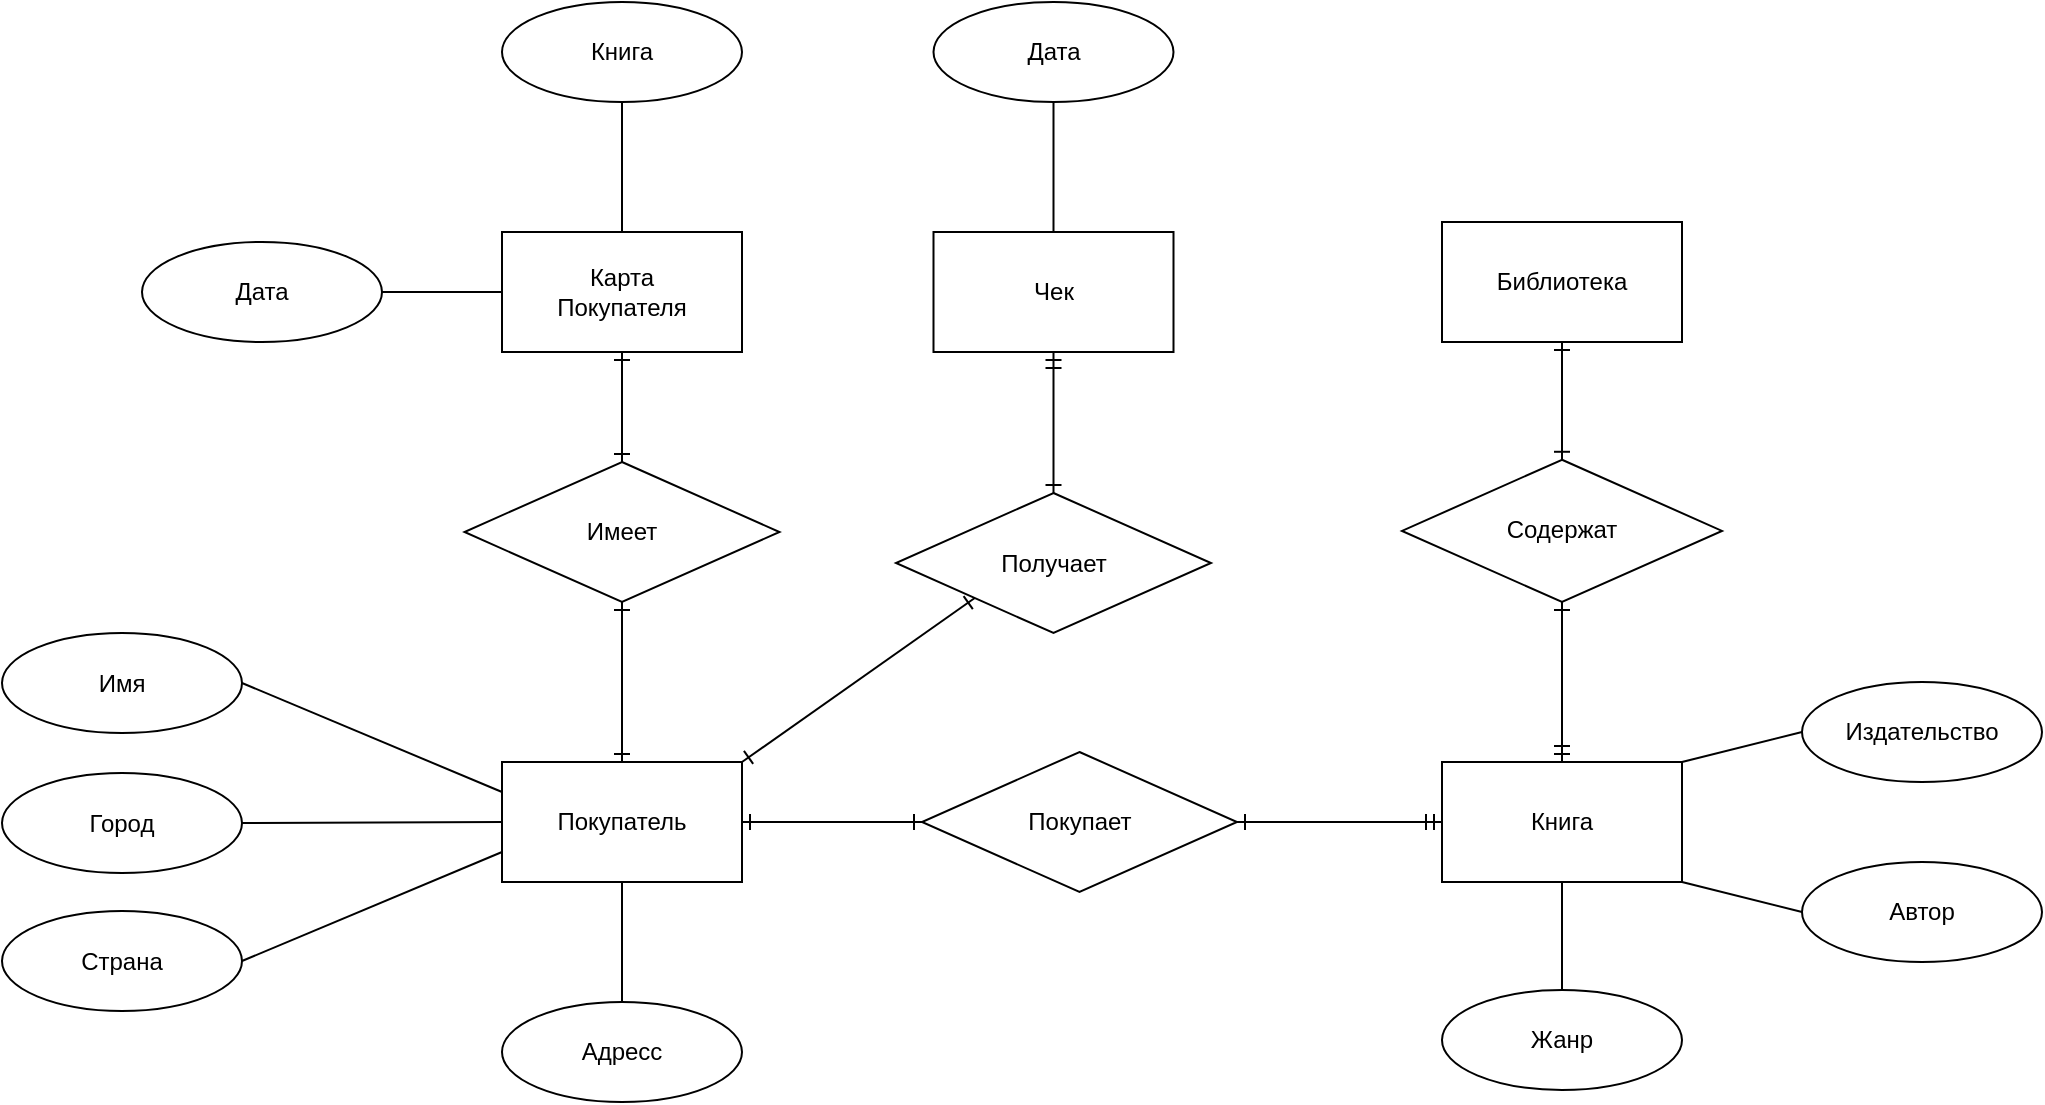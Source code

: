 <mxfile version="20.2.3" type="device"><diagram id="C5RBs43oDa-KdzZeNtuy" name="Page-1"><mxGraphModel dx="1403" dy="888" grid="1" gridSize="10" guides="1" tooltips="1" connect="1" arrows="1" fold="1" page="1" pageScale="1" pageWidth="1169" pageHeight="827" math="0" shadow="0"><root><mxCell id="WIyWlLk6GJQsqaUBKTNV-0"/><mxCell id="WIyWlLk6GJQsqaUBKTNV-1" parent="WIyWlLk6GJQsqaUBKTNV-0"/><mxCell id="c6IAQMeQ3mz-h83-2IDk-21" value="Покупатель" style="rounded=0;whiteSpace=wrap;html=1;container=0;" parent="WIyWlLk6GJQsqaUBKTNV-1" vertex="1"><mxGeometry x="325" y="518" width="120" height="60" as="geometry"/></mxCell><mxCell id="c6IAQMeQ3mz-h83-2IDk-23" value="Имя" style="ellipse;whiteSpace=wrap;html=1;container=0;" parent="WIyWlLk6GJQsqaUBKTNV-1" vertex="1"><mxGeometry x="75" y="453.5" width="120" height="50" as="geometry"/></mxCell><mxCell id="_lQDV9s-khZReK1tXbwT-33" style="edgeStyle=none;rounded=0;orthogonalLoop=1;jettySize=auto;html=1;exitX=0;exitY=0.25;exitDx=0;exitDy=0;entryX=1;entryY=0.5;entryDx=0;entryDy=0;endArrow=none;endFill=0;" edge="1" parent="WIyWlLk6GJQsqaUBKTNV-1" source="c6IAQMeQ3mz-h83-2IDk-21" target="c6IAQMeQ3mz-h83-2IDk-23"><mxGeometry relative="1" as="geometry"/></mxCell><mxCell id="_lQDV9s-khZReK1tXbwT-0" value="Библиотека" style="rounded=0;whiteSpace=wrap;html=1;container=0;" vertex="1" parent="WIyWlLk6GJQsqaUBKTNV-1"><mxGeometry x="795" y="248" width="120" height="60" as="geometry"/></mxCell><mxCell id="_lQDV9s-khZReK1tXbwT-1" value="Содержат" style="rhombus;whiteSpace=wrap;html=1;container=0;" vertex="1" parent="WIyWlLk6GJQsqaUBKTNV-1"><mxGeometry x="775" y="366.89" width="160" height="71.11" as="geometry"/></mxCell><mxCell id="_lQDV9s-khZReK1tXbwT-22" style="edgeStyle=none;rounded=0;orthogonalLoop=1;jettySize=auto;html=1;exitX=0.5;exitY=1;exitDx=0;exitDy=0;entryX=0.5;entryY=0;entryDx=0;entryDy=0;startArrow=ERone;startFill=0;endArrow=ERone;endFill=0;" edge="1" parent="WIyWlLk6GJQsqaUBKTNV-1" source="_lQDV9s-khZReK1tXbwT-0" target="_lQDV9s-khZReK1tXbwT-1"><mxGeometry relative="1" as="geometry"/></mxCell><mxCell id="_lQDV9s-khZReK1tXbwT-5" value="Книга" style="rounded=0;whiteSpace=wrap;html=1;container=0;" vertex="1" parent="WIyWlLk6GJQsqaUBKTNV-1"><mxGeometry x="795" y="518" width="120" height="60" as="geometry"/></mxCell><mxCell id="_lQDV9s-khZReK1tXbwT-21" style="edgeStyle=none;rounded=0;orthogonalLoop=1;jettySize=auto;html=1;exitX=0.5;exitY=1;exitDx=0;exitDy=0;entryX=0.5;entryY=0;entryDx=0;entryDy=0;startArrow=ERone;startFill=0;endArrow=ERmandOne;endFill=0;" edge="1" parent="WIyWlLk6GJQsqaUBKTNV-1" source="_lQDV9s-khZReK1tXbwT-1" target="_lQDV9s-khZReK1tXbwT-5"><mxGeometry relative="1" as="geometry"/></mxCell><mxCell id="_lQDV9s-khZReK1tXbwT-11" value="Автор" style="ellipse;whiteSpace=wrap;html=1;container=0;" vertex="1" parent="WIyWlLk6GJQsqaUBKTNV-1"><mxGeometry x="975" y="568" width="120" height="50" as="geometry"/></mxCell><mxCell id="_lQDV9s-khZReK1tXbwT-20" style="edgeStyle=none;rounded=0;orthogonalLoop=1;jettySize=auto;html=1;exitX=1;exitY=1;exitDx=0;exitDy=0;entryX=0;entryY=0.5;entryDx=0;entryDy=0;endArrow=none;endFill=0;" edge="1" parent="WIyWlLk6GJQsqaUBKTNV-1" source="_lQDV9s-khZReK1tXbwT-5" target="_lQDV9s-khZReK1tXbwT-11"><mxGeometry relative="1" as="geometry"/></mxCell><mxCell id="_lQDV9s-khZReK1tXbwT-12" value="Издательство" style="ellipse;whiteSpace=wrap;html=1;container=0;" vertex="1" parent="WIyWlLk6GJQsqaUBKTNV-1"><mxGeometry x="975" y="478" width="120" height="50" as="geometry"/></mxCell><mxCell id="_lQDV9s-khZReK1tXbwT-19" style="rounded=0;orthogonalLoop=1;jettySize=auto;html=1;exitX=1;exitY=0;exitDx=0;exitDy=0;entryX=0;entryY=0.5;entryDx=0;entryDy=0;endArrow=none;endFill=0;" edge="1" parent="WIyWlLk6GJQsqaUBKTNV-1" source="_lQDV9s-khZReK1tXbwT-5" target="_lQDV9s-khZReK1tXbwT-12"><mxGeometry relative="1" as="geometry"/></mxCell><mxCell id="_lQDV9s-khZReK1tXbwT-13" value="Жанр" style="ellipse;whiteSpace=wrap;html=1;container=0;" vertex="1" parent="WIyWlLk6GJQsqaUBKTNV-1"><mxGeometry x="795" y="632" width="120" height="50" as="geometry"/></mxCell><mxCell id="_lQDV9s-khZReK1tXbwT-18" style="edgeStyle=orthogonalEdgeStyle;rounded=0;orthogonalLoop=1;jettySize=auto;html=1;exitX=0.5;exitY=1;exitDx=0;exitDy=0;entryX=0.5;entryY=0;entryDx=0;entryDy=0;endArrow=none;endFill=0;" edge="1" parent="WIyWlLk6GJQsqaUBKTNV-1" source="_lQDV9s-khZReK1tXbwT-5" target="_lQDV9s-khZReK1tXbwT-13"><mxGeometry relative="1" as="geometry"/></mxCell><mxCell id="_lQDV9s-khZReK1tXbwT-23" style="edgeStyle=none;rounded=0;orthogonalLoop=1;jettySize=auto;html=1;exitX=1;exitY=0.5;exitDx=0;exitDy=0;entryX=0;entryY=0.5;entryDx=0;entryDy=0;startArrow=ERone;startFill=0;endArrow=ERmandOne;endFill=0;" edge="1" parent="WIyWlLk6GJQsqaUBKTNV-1" source="_lQDV9s-khZReK1tXbwT-14" target="_lQDV9s-khZReK1tXbwT-5"><mxGeometry relative="1" as="geometry"/></mxCell><mxCell id="_lQDV9s-khZReK1tXbwT-14" value="Покупает" style="rhombus;whiteSpace=wrap;html=1;container=0;" vertex="1" parent="WIyWlLk6GJQsqaUBKTNV-1"><mxGeometry x="535" y="513" width="157.5" height="70" as="geometry"/></mxCell><mxCell id="_lQDV9s-khZReK1tXbwT-24" style="edgeStyle=none;rounded=0;orthogonalLoop=1;jettySize=auto;html=1;exitX=1;exitY=0.5;exitDx=0;exitDy=0;entryX=0;entryY=0.5;entryDx=0;entryDy=0;startArrow=ERone;startFill=0;endArrow=ERone;endFill=0;" edge="1" parent="WIyWlLk6GJQsqaUBKTNV-1" source="c6IAQMeQ3mz-h83-2IDk-21" target="_lQDV9s-khZReK1tXbwT-14"><mxGeometry relative="1" as="geometry"/></mxCell><mxCell id="_lQDV9s-khZReK1tXbwT-15" value="Адресс" style="ellipse;whiteSpace=wrap;html=1;container=0;" vertex="1" parent="WIyWlLk6GJQsqaUBKTNV-1"><mxGeometry x="325" y="638" width="120" height="50" as="geometry"/></mxCell><mxCell id="_lQDV9s-khZReK1tXbwT-36" style="edgeStyle=none;rounded=0;orthogonalLoop=1;jettySize=auto;html=1;exitX=0.5;exitY=1;exitDx=0;exitDy=0;entryX=0.5;entryY=0;entryDx=0;entryDy=0;endArrow=none;endFill=0;" edge="1" parent="WIyWlLk6GJQsqaUBKTNV-1" source="c6IAQMeQ3mz-h83-2IDk-21" target="_lQDV9s-khZReK1tXbwT-15"><mxGeometry relative="1" as="geometry"/></mxCell><mxCell id="_lQDV9s-khZReK1tXbwT-16" value="Страна" style="ellipse;whiteSpace=wrap;html=1;container=0;" vertex="1" parent="WIyWlLk6GJQsqaUBKTNV-1"><mxGeometry x="75" y="592.5" width="120" height="50" as="geometry"/></mxCell><mxCell id="_lQDV9s-khZReK1tXbwT-35" style="edgeStyle=none;rounded=0;orthogonalLoop=1;jettySize=auto;html=1;exitX=0;exitY=0.75;exitDx=0;exitDy=0;entryX=1;entryY=0.5;entryDx=0;entryDy=0;endArrow=none;endFill=0;" edge="1" parent="WIyWlLk6GJQsqaUBKTNV-1" source="c6IAQMeQ3mz-h83-2IDk-21" target="_lQDV9s-khZReK1tXbwT-16"><mxGeometry relative="1" as="geometry"/></mxCell><mxCell id="_lQDV9s-khZReK1tXbwT-17" value="Город" style="ellipse;whiteSpace=wrap;html=1;container=0;" vertex="1" parent="WIyWlLk6GJQsqaUBKTNV-1"><mxGeometry x="75" y="523.5" width="120" height="50" as="geometry"/></mxCell><mxCell id="_lQDV9s-khZReK1tXbwT-34" style="edgeStyle=none;rounded=0;orthogonalLoop=1;jettySize=auto;html=1;exitX=0;exitY=0.5;exitDx=0;exitDy=0;entryX=1;entryY=0.5;entryDx=0;entryDy=0;endArrow=none;endFill=0;" edge="1" parent="WIyWlLk6GJQsqaUBKTNV-1" source="c6IAQMeQ3mz-h83-2IDk-21" target="_lQDV9s-khZReK1tXbwT-17"><mxGeometry relative="1" as="geometry"/></mxCell><mxCell id="_lQDV9s-khZReK1tXbwT-25" value="Карта&lt;br&gt;Покупателя" style="rounded=0;whiteSpace=wrap;html=1;container=0;" vertex="1" parent="WIyWlLk6GJQsqaUBKTNV-1"><mxGeometry x="325" y="253" width="120" height="60" as="geometry"/></mxCell><mxCell id="_lQDV9s-khZReK1tXbwT-26" value="Книга" style="ellipse;whiteSpace=wrap;html=1;container=0;" vertex="1" parent="WIyWlLk6GJQsqaUBKTNV-1"><mxGeometry x="325" y="138" width="120" height="50" as="geometry"/></mxCell><mxCell id="_lQDV9s-khZReK1tXbwT-30" style="edgeStyle=none;rounded=0;orthogonalLoop=1;jettySize=auto;html=1;exitX=0.5;exitY=0;exitDx=0;exitDy=0;entryX=0.5;entryY=1;entryDx=0;entryDy=0;endArrow=none;endFill=0;" edge="1" parent="WIyWlLk6GJQsqaUBKTNV-1" source="_lQDV9s-khZReK1tXbwT-25" target="_lQDV9s-khZReK1tXbwT-26"><mxGeometry relative="1" as="geometry"/></mxCell><mxCell id="_lQDV9s-khZReK1tXbwT-27" value="Дата" style="ellipse;whiteSpace=wrap;html=1;container=0;" vertex="1" parent="WIyWlLk6GJQsqaUBKTNV-1"><mxGeometry x="145" y="258" width="120" height="50" as="geometry"/></mxCell><mxCell id="_lQDV9s-khZReK1tXbwT-31" style="edgeStyle=none;rounded=0;orthogonalLoop=1;jettySize=auto;html=1;exitX=0;exitY=0.5;exitDx=0;exitDy=0;entryX=1;entryY=0.5;entryDx=0;entryDy=0;endArrow=none;endFill=0;" edge="1" parent="WIyWlLk6GJQsqaUBKTNV-1" source="_lQDV9s-khZReK1tXbwT-25" target="_lQDV9s-khZReK1tXbwT-27"><mxGeometry relative="1" as="geometry"/></mxCell><mxCell id="_lQDV9s-khZReK1tXbwT-29" style="edgeStyle=none;rounded=0;orthogonalLoop=1;jettySize=auto;html=1;exitX=0.5;exitY=0;exitDx=0;exitDy=0;entryX=0.5;entryY=1;entryDx=0;entryDy=0;startArrow=ERone;startFill=0;endArrow=ERone;endFill=0;" edge="1" parent="WIyWlLk6GJQsqaUBKTNV-1" source="_lQDV9s-khZReK1tXbwT-28" target="_lQDV9s-khZReK1tXbwT-25"><mxGeometry relative="1" as="geometry"/></mxCell><mxCell id="_lQDV9s-khZReK1tXbwT-28" value="Имеет" style="rhombus;whiteSpace=wrap;html=1;container=0;" vertex="1" parent="WIyWlLk6GJQsqaUBKTNV-1"><mxGeometry x="306.25" y="368" width="157.5" height="70" as="geometry"/></mxCell><mxCell id="_lQDV9s-khZReK1tXbwT-32" style="edgeStyle=none;rounded=0;orthogonalLoop=1;jettySize=auto;html=1;exitX=0.5;exitY=0;exitDx=0;exitDy=0;entryX=0.5;entryY=1;entryDx=0;entryDy=0;startArrow=ERone;startFill=0;endArrow=ERone;endFill=0;" edge="1" parent="WIyWlLk6GJQsqaUBKTNV-1" source="c6IAQMeQ3mz-h83-2IDk-21" target="_lQDV9s-khZReK1tXbwT-28"><mxGeometry relative="1" as="geometry"/></mxCell><mxCell id="_lQDV9s-khZReK1tXbwT-37" value="Чек" style="rounded=0;whiteSpace=wrap;html=1;container=0;" vertex="1" parent="WIyWlLk6GJQsqaUBKTNV-1"><mxGeometry x="540.75" y="253" width="120" height="60" as="geometry"/></mxCell><mxCell id="_lQDV9s-khZReK1tXbwT-38" value="Получает" style="rhombus;whiteSpace=wrap;html=1;container=0;" vertex="1" parent="WIyWlLk6GJQsqaUBKTNV-1"><mxGeometry x="522" y="383.5" width="157.5" height="70" as="geometry"/></mxCell><mxCell id="_lQDV9s-khZReK1tXbwT-39" style="edgeStyle=none;rounded=0;orthogonalLoop=1;jettySize=auto;html=1;exitX=1;exitY=0;exitDx=0;exitDy=0;entryX=0;entryY=1;entryDx=0;entryDy=0;startArrow=ERone;startFill=0;endArrow=ERone;endFill=0;" edge="1" parent="WIyWlLk6GJQsqaUBKTNV-1" source="c6IAQMeQ3mz-h83-2IDk-21" target="_lQDV9s-khZReK1tXbwT-38"><mxGeometry relative="1" as="geometry"/></mxCell><mxCell id="_lQDV9s-khZReK1tXbwT-42" style="edgeStyle=none;rounded=0;orthogonalLoop=1;jettySize=auto;html=1;exitX=0.5;exitY=1;exitDx=0;exitDy=0;entryX=0.5;entryY=0;entryDx=0;entryDy=0;endArrow=ERone;endFill=0;startArrow=ERmandOne;startFill=0;" edge="1" parent="WIyWlLk6GJQsqaUBKTNV-1" source="_lQDV9s-khZReK1tXbwT-37" target="_lQDV9s-khZReK1tXbwT-38"><mxGeometry relative="1" as="geometry"/></mxCell><mxCell id="_lQDV9s-khZReK1tXbwT-40" value="Дата" style="ellipse;whiteSpace=wrap;html=1;container=0;" vertex="1" parent="WIyWlLk6GJQsqaUBKTNV-1"><mxGeometry x="540.75" y="138" width="120" height="50" as="geometry"/></mxCell><mxCell id="_lQDV9s-khZReK1tXbwT-41" style="edgeStyle=none;rounded=0;orthogonalLoop=1;jettySize=auto;html=1;exitX=0.5;exitY=0;exitDx=0;exitDy=0;entryX=0.5;entryY=1;entryDx=0;entryDy=0;endArrow=none;endFill=0;" edge="1" parent="WIyWlLk6GJQsqaUBKTNV-1" source="_lQDV9s-khZReK1tXbwT-37" target="_lQDV9s-khZReK1tXbwT-40"><mxGeometry relative="1" as="geometry"/></mxCell></root></mxGraphModel></diagram></mxfile>